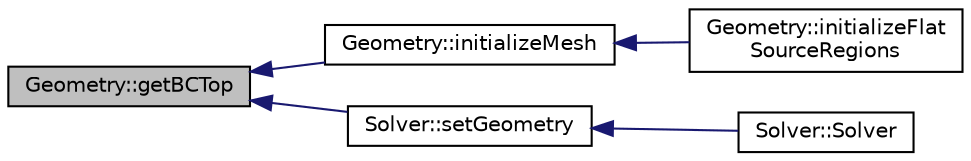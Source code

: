 digraph "Geometry::getBCTop"
{
  edge [fontname="Helvetica",fontsize="10",labelfontname="Helvetica",labelfontsize="10"];
  node [fontname="Helvetica",fontsize="10",shape=record];
  rankdir="LR";
  Node1 [label="Geometry::getBCTop",height=0.2,width=0.4,color="black", fillcolor="grey75", style="filled" fontcolor="black"];
  Node1 -> Node2 [dir="back",color="midnightblue",fontsize="10",style="solid",fontname="Helvetica"];
  Node2 [label="Geometry::initializeMesh",height=0.2,width=0.4,color="black", fillcolor="white", style="filled",URL="$classGeometry.html#a46c73fdec60562eeadfb92146754f01d",tooltip="This is a recursive method which makes a mesh for solving the Course Mesh Finite Difference (CMFD) di..."];
  Node2 -> Node3 [dir="back",color="midnightblue",fontsize="10",style="solid",fontname="Helvetica"];
  Node3 [label="Geometry::initializeFlat\lSourceRegions",height=0.2,width=0.4,color="black", fillcolor="white", style="filled",URL="$classGeometry.html#ad951597b0a94c3f4c43db865ae30218d",tooltip="Compute the number of flat source regions in the Geometry and initialize arrays for FSR IDs and maps..."];
  Node1 -> Node4 [dir="back",color="midnightblue",fontsize="10",style="solid",fontname="Helvetica"];
  Node4 [label="Solver::setGeometry",height=0.2,width=0.4,color="black", fillcolor="white", style="filled",URL="$classSolver.html#a117012c7ecaf59b70fa6b489562acc65",tooltip="Sets the Geometry for the Solver."];
  Node4 -> Node5 [dir="back",color="midnightblue",fontsize="10",style="solid",fontname="Helvetica"];
  Node5 [label="Solver::Solver",height=0.2,width=0.4,color="black", fillcolor="white", style="filled",URL="$classSolver.html#aa695c4bdcdb0664b2c55c87f2dc7ec6a",tooltip="Constructor initializes an empty Solver class with array pointers set to NULL."];
}
